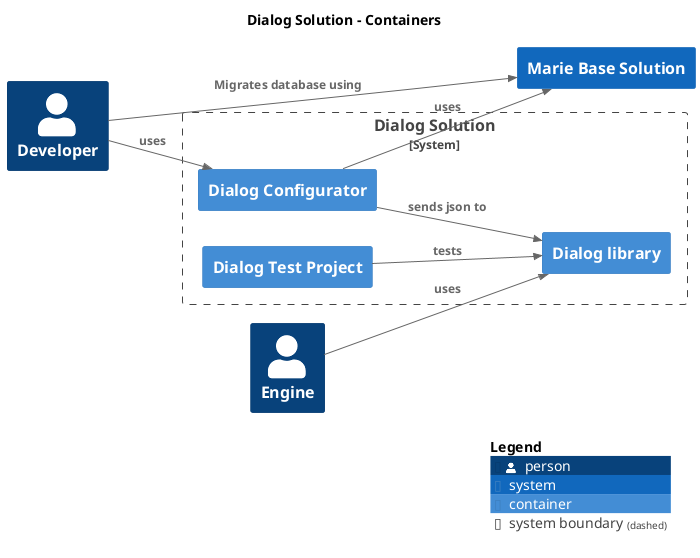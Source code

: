 @startuml
set separator none
title Dialog Solution - Containers

left to right direction

!include <C4/C4>
!include <C4/C4_Context>
!include <C4/C4_Container>

Person(Developer, "Developer", $descr="", $tags="", $link="")
Person(Engine, "Engine", $descr="", $tags="", $link="")
System(MarieBaseSolution, "Marie Base Solution", $descr="", $tags="", $link="")

System_Boundary("DialogSolution_boundary", "Dialog Solution", $tags="") {
  Container(DialogSolution.Dialoglibrary, "Dialog library", $techn="", $descr="", $tags="", $link="")
  Container(DialogSolution.DialogTestProject, "Dialog Test Project", $techn="", $descr="", $tags="", $link="")
  Container(DialogSolution.DialogConfigurator, "Dialog Configurator", $techn="", $descr="", $tags="", $link="")
}

Rel(DialogSolution.DialogTestProject, DialogSolution.Dialoglibrary, "tests", $techn="", $tags="", $link="")
Rel(DialogSolution.DialogConfigurator, DialogSolution.Dialoglibrary, "sends json to", $techn="", $tags="", $link="")
Rel(DialogSolution.DialogConfigurator, MarieBaseSolution, "uses", $techn="", $tags="", $link="")
Rel(Developer, MarieBaseSolution, "Migrates database using", $techn="", $tags="", $link="")
Rel(Developer, DialogSolution.DialogConfigurator, "uses", $techn="", $tags="", $link="")
Rel(Engine, DialogSolution.Dialoglibrary, "uses", $techn="", $tags="", $link="")

SHOW_LEGEND(true)
@enduml